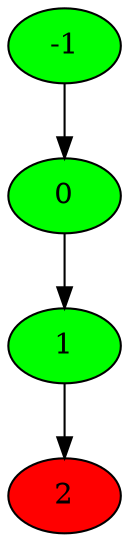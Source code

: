 digraph statespace {
node [style=filled]
0 [fillcolor=green]
1 [fillcolor=green]
0 -> 1
-1 [fillcolor=green]
-1 -> 0
1 [fillcolor=green]
2 [fillcolor=green]
1 -> 2
2 [fillcolor=red]
}
